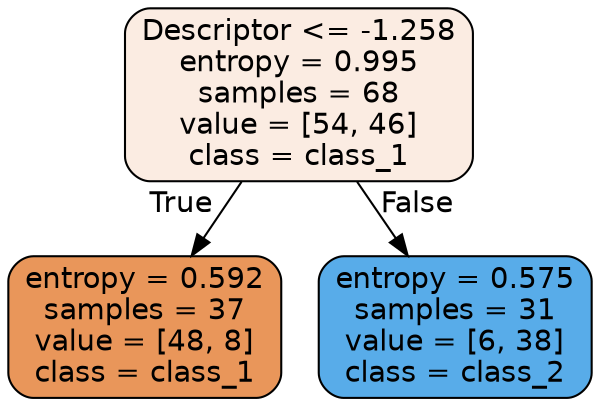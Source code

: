 digraph Tree {
node [shape=box, style="filled, rounded", color="black", fontname="helvetica"] ;
edge [fontname="helvetica"] ;
0 [label="Descriptor <= -1.258\nentropy = 0.995\nsamples = 68\nvalue = [54, 46]\nclass = class_1", fillcolor="#fbece2"] ;
1 [label="entropy = 0.592\nsamples = 37\nvalue = [48, 8]\nclass = class_1", fillcolor="#e9965a"] ;
0 -> 1 [labeldistance=2.5, labelangle=45, headlabel="True"] ;
2 [label="entropy = 0.575\nsamples = 31\nvalue = [6, 38]\nclass = class_2", fillcolor="#58ace9"] ;
0 -> 2 [labeldistance=2.5, labelangle=-45, headlabel="False"] ;
}
